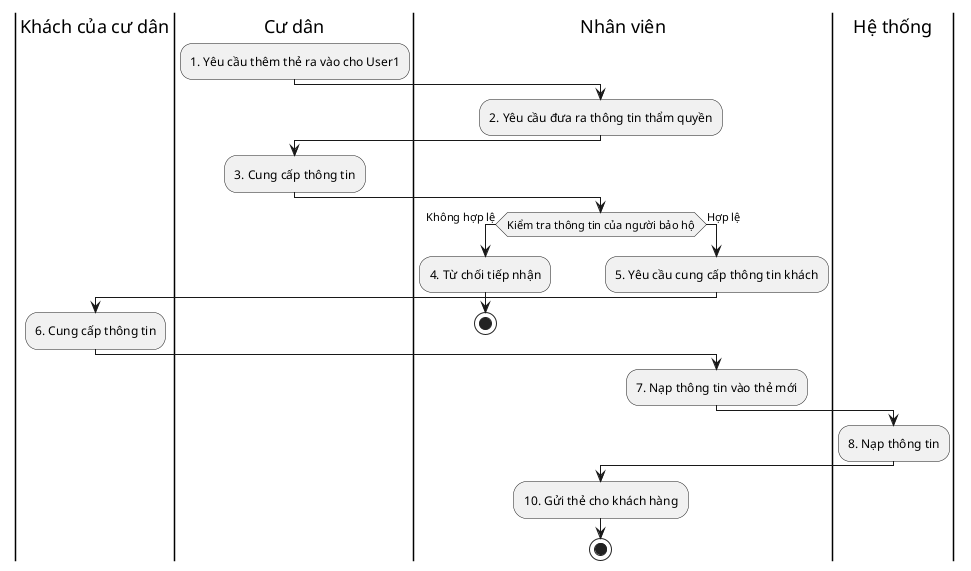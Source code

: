 @startuml
|Khách của cư dân|
|Cư dân|
:1. Yêu cầu thêm thẻ ra vào cho User1;
|Nhân viên|
:2. Yêu cầu đưa ra thông tin thẩm quyền;
|Cư dân|
:3. Cung cấp thông tin;
|Nhân viên|
if(Kiểm tra thông tin của người bảo hộ) then (Không hợp lệ)
:4. Từ chối tiếp nhận;
stop
else (Hợp lệ)
:5. Yêu cầu cung cấp thông tin khách;
|Khách của cư dân|
:6. Cung cấp thông tin;
|Nhân viên|
:7. Nạp thông tin vào thẻ mới;
|Hệ thống|
:8. Nạp thông tin;
endif
|Nhân viên|
:10. Gửi thẻ cho khách hàng;
stop
@enduml